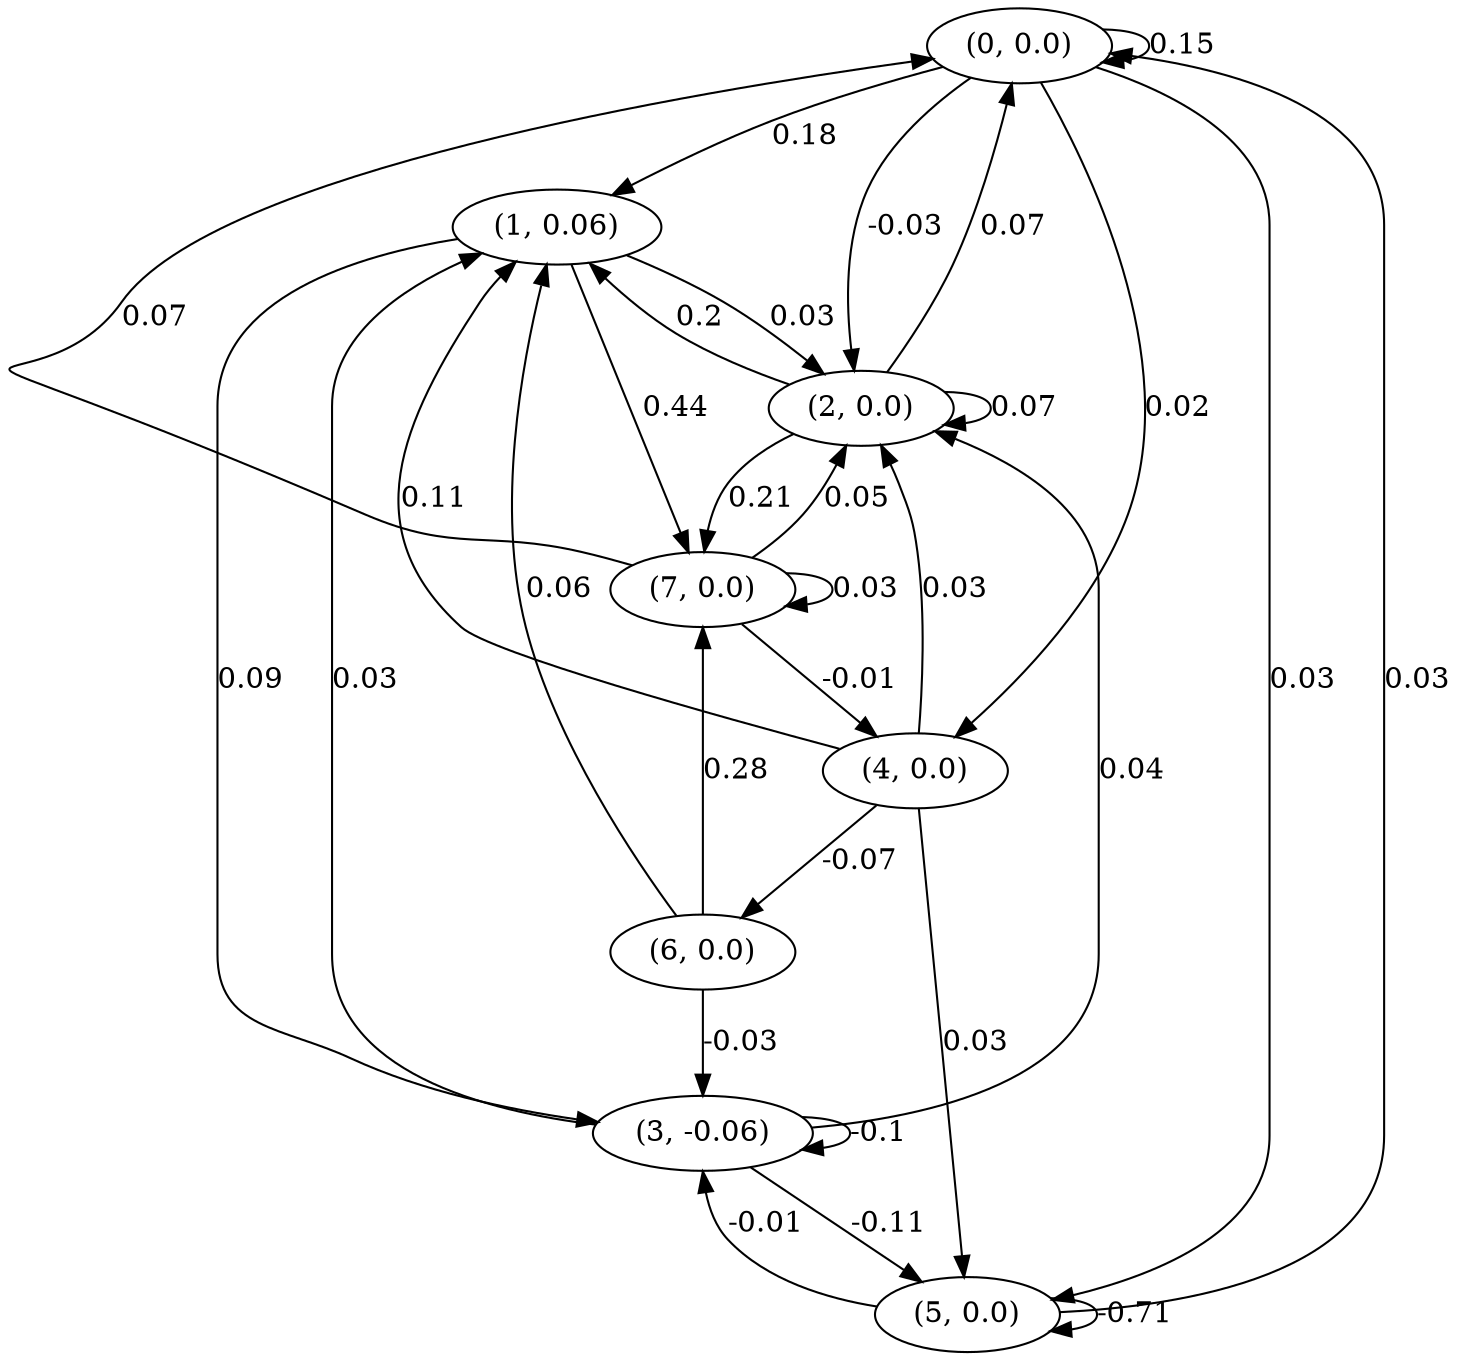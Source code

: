 digraph {
    0 [ label = "(0, 0.0)" ]
    1 [ label = "(1, 0.06)" ]
    2 [ label = "(2, 0.0)" ]
    3 [ label = "(3, -0.06)" ]
    4 [ label = "(4, 0.0)" ]
    5 [ label = "(5, 0.0)" ]
    6 [ label = "(6, 0.0)" ]
    7 [ label = "(7, 0.0)" ]
    0 -> 0 [ label = "0.15" ]
    2 -> 2 [ label = "0.07" ]
    3 -> 3 [ label = "-0.1" ]
    5 -> 5 [ label = "-0.71" ]
    7 -> 7 [ label = "0.03" ]
    2 -> 0 [ label = "0.07" ]
    5 -> 0 [ label = "0.03" ]
    7 -> 0 [ label = "0.07" ]
    0 -> 1 [ label = "0.18" ]
    2 -> 1 [ label = "0.2" ]
    3 -> 1 [ label = "0.03" ]
    4 -> 1 [ label = "0.11" ]
    6 -> 1 [ label = "0.06" ]
    0 -> 2 [ label = "-0.03" ]
    1 -> 2 [ label = "0.03" ]
    3 -> 2 [ label = "0.04" ]
    4 -> 2 [ label = "0.03" ]
    7 -> 2 [ label = "0.05" ]
    1 -> 3 [ label = "0.09" ]
    5 -> 3 [ label = "-0.01" ]
    6 -> 3 [ label = "-0.03" ]
    0 -> 4 [ label = "0.02" ]
    7 -> 4 [ label = "-0.01" ]
    0 -> 5 [ label = "0.03" ]
    3 -> 5 [ label = "-0.11" ]
    4 -> 5 [ label = "0.03" ]
    4 -> 6 [ label = "-0.07" ]
    1 -> 7 [ label = "0.44" ]
    2 -> 7 [ label = "0.21" ]
    6 -> 7 [ label = "0.28" ]
}

